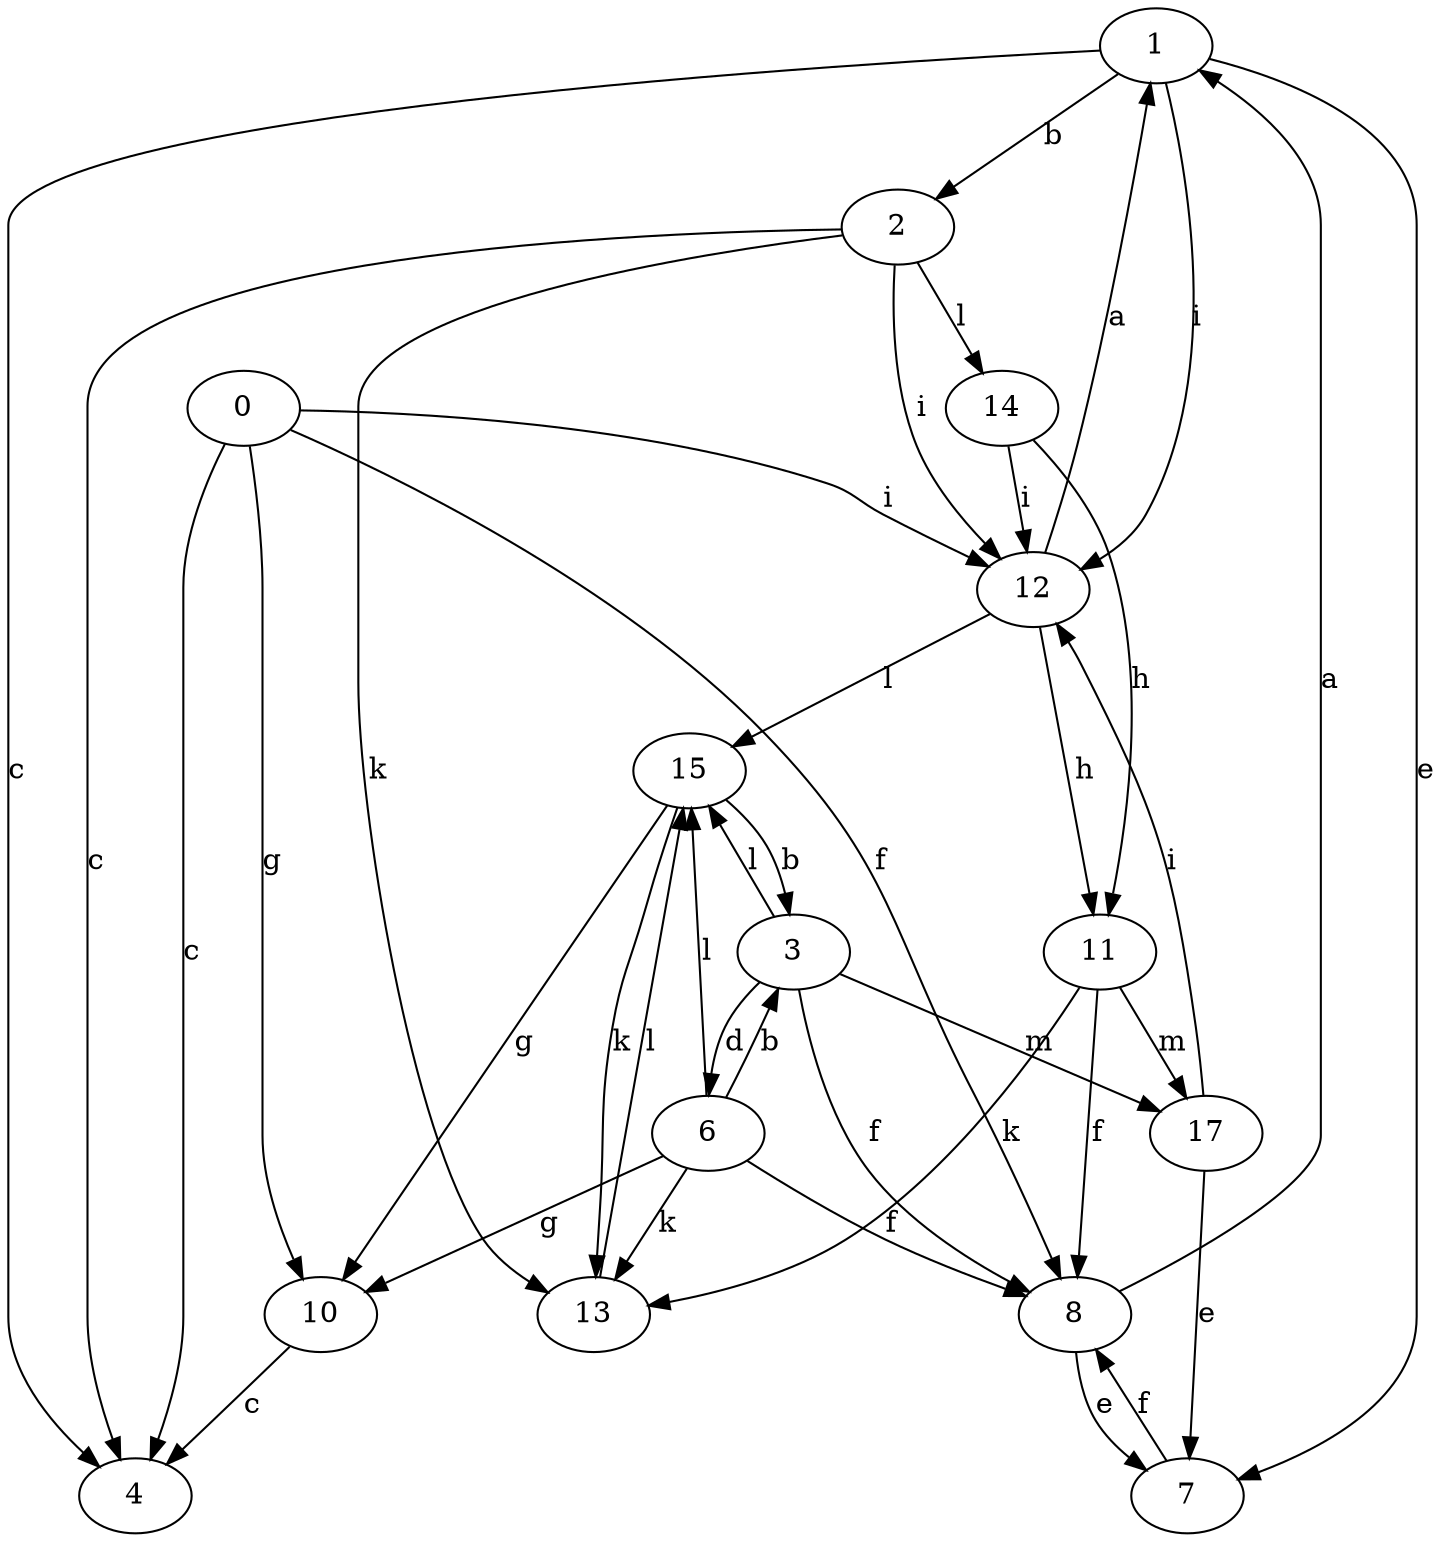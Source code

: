 strict digraph  {
1;
2;
3;
4;
0;
6;
7;
8;
10;
11;
12;
13;
14;
15;
17;
1 -> 2  [label=b];
1 -> 4  [label=c];
1 -> 7  [label=e];
1 -> 12  [label=i];
2 -> 4  [label=c];
2 -> 12  [label=i];
2 -> 13  [label=k];
2 -> 14  [label=l];
3 -> 6  [label=d];
3 -> 8  [label=f];
3 -> 15  [label=l];
3 -> 17  [label=m];
0 -> 4  [label=c];
0 -> 8  [label=f];
0 -> 10  [label=g];
0 -> 12  [label=i];
6 -> 3  [label=b];
6 -> 8  [label=f];
6 -> 10  [label=g];
6 -> 13  [label=k];
6 -> 15  [label=l];
7 -> 8  [label=f];
8 -> 1  [label=a];
8 -> 7  [label=e];
10 -> 4  [label=c];
11 -> 8  [label=f];
11 -> 13  [label=k];
11 -> 17  [label=m];
12 -> 1  [label=a];
12 -> 11  [label=h];
12 -> 15  [label=l];
13 -> 15  [label=l];
14 -> 11  [label=h];
14 -> 12  [label=i];
15 -> 3  [label=b];
15 -> 10  [label=g];
15 -> 13  [label=k];
17 -> 7  [label=e];
17 -> 12  [label=i];
}
